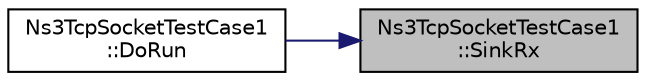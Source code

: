 digraph "Ns3TcpSocketTestCase1::SinkRx"
{
 // LATEX_PDF_SIZE
  edge [fontname="Helvetica",fontsize="10",labelfontname="Helvetica",labelfontsize="10"];
  node [fontname="Helvetica",fontsize="10",shape=record];
  rankdir="RL";
  Node1 [label="Ns3TcpSocketTestCase1\l::SinkRx",height=0.2,width=0.4,color="black", fillcolor="grey75", style="filled", fontcolor="black",tooltip=" "];
  Node1 -> Node2 [dir="back",color="midnightblue",fontsize="10",style="solid",fontname="Helvetica"];
  Node2 [label="Ns3TcpSocketTestCase1\l::DoRun",height=0.2,width=0.4,color="black", fillcolor="white", style="filled",URL="$class_ns3_tcp_socket_test_case1.html#a99214a78a94b82f5da1dd08243935415",tooltip="Implementation to actually run this TestCase."];
}
